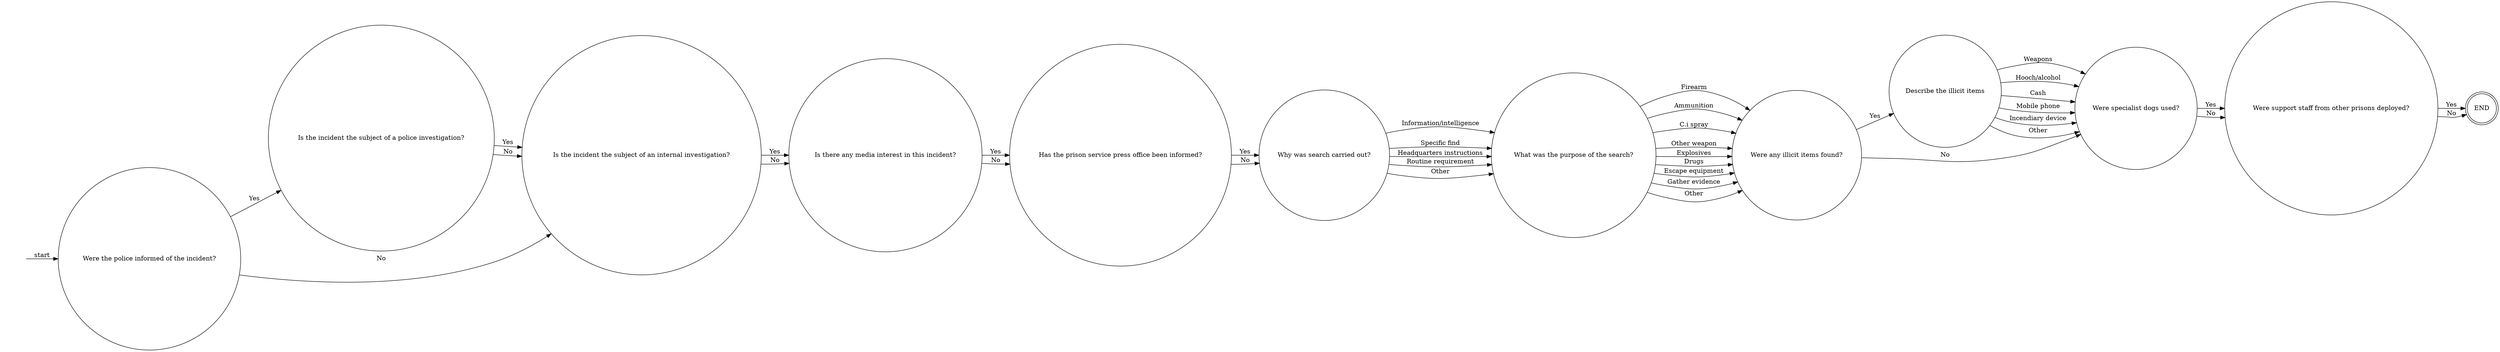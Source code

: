 digraph FULL_CLOSE_DOWN_SEARCH {  rankdir=LR;
  node [shape = circle];
  START_NODE [label="", shape=none];
  START_NODE -> 45067 [label = "start"];
  END_NODE [label="END", shape="doublecircle"];
  44146 [label = "Is there any media interest in this incident?"];
  44146 -> 44677 [label = "Yes"];
  44146 -> 44677 [label = "No"];
  44385 [label = "Were any illicit items found?"];
  44385 -> 44969 [label = "Yes"];
  44385 -> 44803 [label = "No"];
  44432 [label = "What was the purpose of the search?"];
  44432 -> 44385 [label = "Firearm"];
  44432 -> 44385 [label = "Ammunition"];
  44432 -> 44385 [label = "C.i spray"];
  44432 -> 44385 [label = "Other weapon"];
  44432 -> 44385 [label = "Explosives"];
  44432 -> 44385 [label = "Drugs"];
  44432 -> 44385 [label = "Escape equipment"];
  44432 -> 44385 [label = "Gather evidence"];
  44432 -> 44385 [label = "Other"];
  44570 [label = "Were support staff from other prisons deployed?"];
  44570 -> END_NODE [label = "Yes"];
  44570 -> END_NODE [label = "No"];
  44677 [label = "Has the prison service press office been informed?"];
  44677 -> 45062 [label = "Yes"];
  44677 -> 45062 [label = "No"];
  44723 [label = "Is the incident the subject of a police investigation?"];
  44723 -> 45018 [label = "Yes"];
  44723 -> 45018 [label = "No"];
  44803 [label = "Were specialist dogs used?"];
  44803 -> 44570 [label = "Yes"];
  44803 -> 44570 [label = "No"];
  44969 [label = "Describe the illicit items"];
  44969 -> 44803 [label = "Weapons"];
  44969 -> 44803 [label = "Hooch/alcohol"];
  44969 -> 44803 [label = "Cash"];
  44969 -> 44803 [label = "Mobile phone"];
  44969 -> 44803 [label = "Incendiary device"];
  44969 -> 44803 [label = "Other"];
  45018 [label = "Is the incident the subject of an internal investigation?"];
  45018 -> 44146 [label = "Yes"];
  45018 -> 44146 [label = "No"];
  45062 [label = "Why was search carried out?"];
  45062 -> 44432 [label = "Information/intelligence"];
  45062 -> 44432 [label = "Specific find"];
  45062 -> 44432 [label = "Headquarters instructions"];
  45062 -> 44432 [label = "Routine requirement"];
  45062 -> 44432 [label = "Other"];
  45067 [label = "Were the police informed of the incident?"];
  45067 -> 44723 [label = "Yes"];
  45067 -> 45018 [label = "No"];
}
